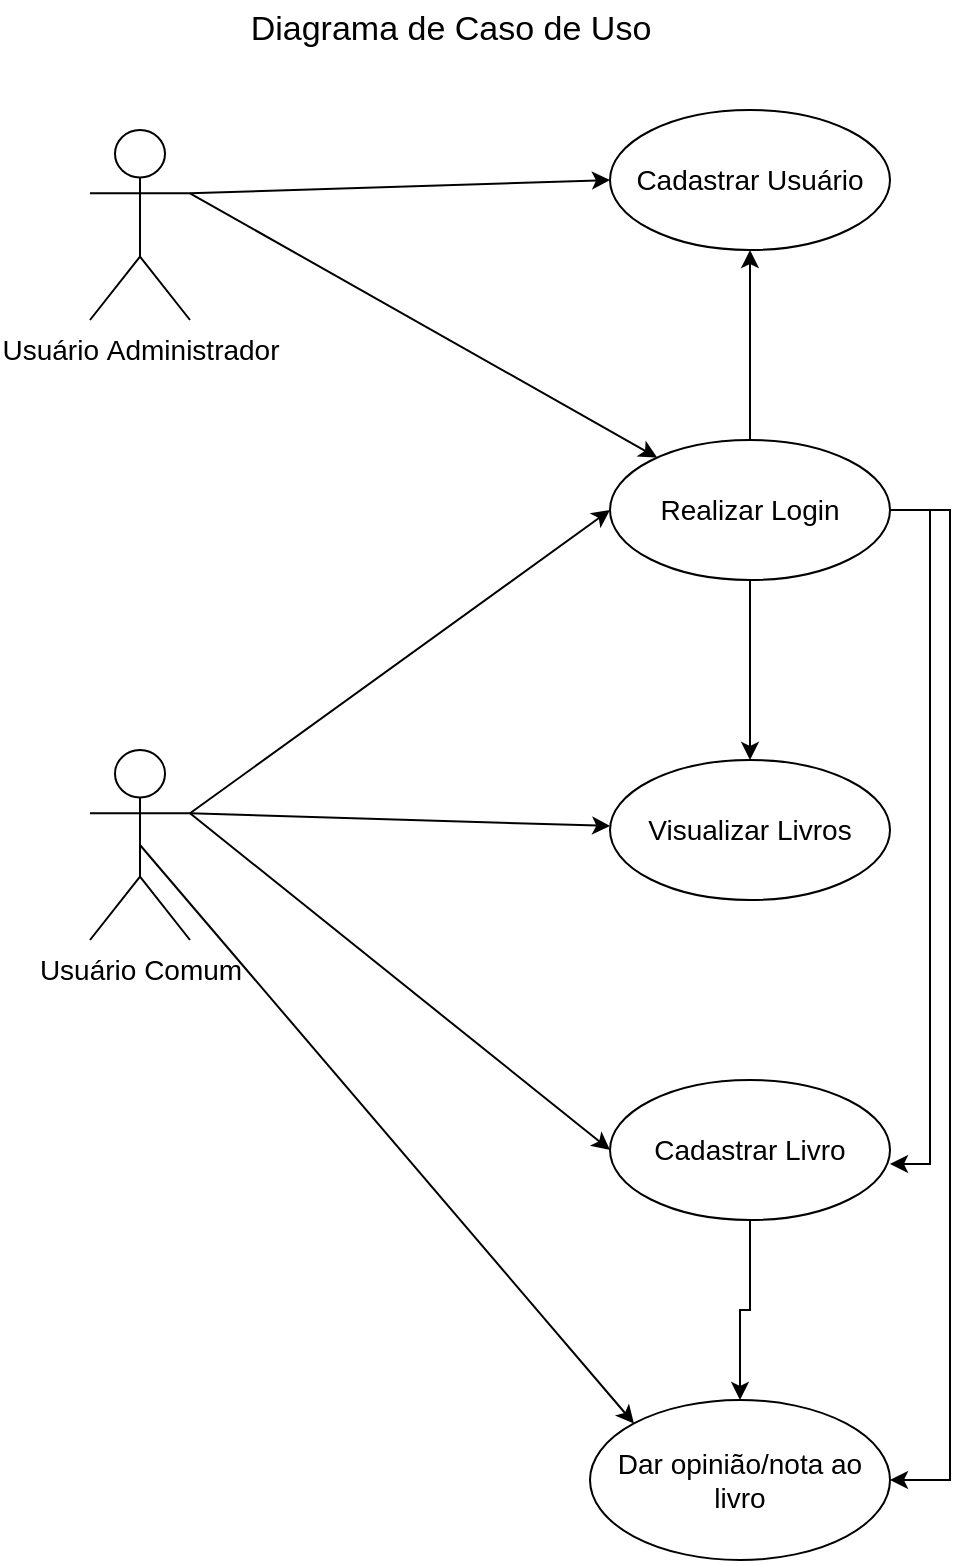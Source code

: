 <mxfile version="22.1.4" type="google">
  <diagram name="Página-1" id="IV1TeUPkzYolM01_6o5y">
    <mxGraphModel grid="1" page="1" gridSize="10" guides="1" tooltips="1" connect="1" arrows="1" fold="1" pageScale="1" pageWidth="827" pageHeight="1169" math="0" shadow="0">
      <root>
        <mxCell id="0" />
        <mxCell id="1" parent="0" />
        <mxCell id="NlzmF4j_dyslXLul_nai-10" style="rounded=0;orthogonalLoop=1;jettySize=auto;html=1;exitX=1;exitY=0.333;exitDx=0;exitDy=0;exitPerimeter=0;entryX=0;entryY=0.5;entryDx=0;entryDy=0;" edge="1" parent="1" source="NlzmF4j_dyslXLul_nai-1" target="NlzmF4j_dyslXLul_nai-3">
          <mxGeometry relative="1" as="geometry" />
        </mxCell>
        <mxCell id="NlzmF4j_dyslXLul_nai-25" style="rounded=0;orthogonalLoop=1;jettySize=auto;html=1;exitX=1;exitY=0.333;exitDx=0;exitDy=0;exitPerimeter=0;" edge="1" parent="1" source="NlzmF4j_dyslXLul_nai-1" target="NlzmF4j_dyslXLul_nai-5">
          <mxGeometry relative="1" as="geometry" />
        </mxCell>
        <mxCell id="NlzmF4j_dyslXLul_nai-1" value="&lt;font style=&quot;font-size: 14px;&quot;&gt;Usuário&amp;nbsp;Administrador&lt;/font&gt;" style="shape=umlActor;verticalLabelPosition=bottom;verticalAlign=top;html=1;" vertex="1" parent="1">
          <mxGeometry x="50" y="85" width="50" height="95" as="geometry" />
        </mxCell>
        <mxCell id="NlzmF4j_dyslXLul_nai-7" style="rounded=0;orthogonalLoop=1;jettySize=auto;html=1;exitX=1;exitY=0.333;exitDx=0;exitDy=0;exitPerimeter=0;entryX=0;entryY=0.5;entryDx=0;entryDy=0;" edge="1" parent="1" source="NlzmF4j_dyslXLul_nai-2" target="NlzmF4j_dyslXLul_nai-6">
          <mxGeometry relative="1" as="geometry" />
        </mxCell>
        <mxCell id="NlzmF4j_dyslXLul_nai-8" style="rounded=0;orthogonalLoop=1;jettySize=auto;html=1;exitX=1;exitY=0.333;exitDx=0;exitDy=0;exitPerimeter=0;" edge="1" parent="1" source="NlzmF4j_dyslXLul_nai-2" target="NlzmF4j_dyslXLul_nai-4">
          <mxGeometry relative="1" as="geometry" />
        </mxCell>
        <mxCell id="NlzmF4j_dyslXLul_nai-9" style="rounded=0;orthogonalLoop=1;jettySize=auto;html=1;exitX=1;exitY=0.333;exitDx=0;exitDy=0;exitPerimeter=0;entryX=0;entryY=0.5;entryDx=0;entryDy=0;" edge="1" parent="1" source="NlzmF4j_dyslXLul_nai-2" target="NlzmF4j_dyslXLul_nai-5">
          <mxGeometry relative="1" as="geometry" />
        </mxCell>
        <mxCell id="Vy5-5-bJf9HyFria3AUo-2" style="rounded=0;orthogonalLoop=1;jettySize=auto;html=1;exitX=0.5;exitY=0.5;exitDx=0;exitDy=0;exitPerimeter=0;entryX=0;entryY=0;entryDx=0;entryDy=0;" edge="1" parent="1" source="NlzmF4j_dyslXLul_nai-2" target="NlzmF4j_dyslXLul_nai-18">
          <mxGeometry relative="1" as="geometry" />
        </mxCell>
        <mxCell id="NlzmF4j_dyslXLul_nai-2" value="&lt;font style=&quot;font-size: 14px;&quot;&gt;Usuário Comum&lt;/font&gt;" style="shape=umlActor;verticalLabelPosition=bottom;verticalAlign=top;html=1;" vertex="1" parent="1">
          <mxGeometry x="50" y="395" width="50" height="95" as="geometry" />
        </mxCell>
        <mxCell id="NlzmF4j_dyslXLul_nai-3" value="&lt;font style=&quot;font-size: 14px;&quot;&gt;Cadastrar Usuário&lt;/font&gt;" style="ellipse;whiteSpace=wrap;html=1;" vertex="1" parent="1">
          <mxGeometry x="310" y="75" width="140" height="70" as="geometry" />
        </mxCell>
        <mxCell id="NlzmF4j_dyslXLul_nai-4" value="&lt;font style=&quot;font-size: 14px;&quot;&gt;Visualizar Livros&lt;/font&gt;" style="ellipse;whiteSpace=wrap;html=1;" vertex="1" parent="1">
          <mxGeometry x="310" y="400" width="140" height="70" as="geometry" />
        </mxCell>
        <mxCell id="NlzmF4j_dyslXLul_nai-15" style="edgeStyle=orthogonalEdgeStyle;rounded=0;orthogonalLoop=1;jettySize=auto;html=1;exitX=0.5;exitY=0;exitDx=0;exitDy=0;entryX=0.5;entryY=1;entryDx=0;entryDy=0;" edge="1" parent="1" source="NlzmF4j_dyslXLul_nai-5" target="NlzmF4j_dyslXLul_nai-3">
          <mxGeometry relative="1" as="geometry" />
        </mxCell>
        <mxCell id="NlzmF4j_dyslXLul_nai-16" style="edgeStyle=orthogonalEdgeStyle;rounded=0;orthogonalLoop=1;jettySize=auto;html=1;exitX=0.5;exitY=1;exitDx=0;exitDy=0;entryX=0.5;entryY=0;entryDx=0;entryDy=0;" edge="1" parent="1" source="NlzmF4j_dyslXLul_nai-5" target="NlzmF4j_dyslXLul_nai-4">
          <mxGeometry relative="1" as="geometry" />
        </mxCell>
        <mxCell id="NlzmF4j_dyslXLul_nai-23" style="edgeStyle=entityRelationEdgeStyle;rounded=0;orthogonalLoop=1;jettySize=auto;html=1;exitX=1;exitY=0.5;exitDx=0;exitDy=0;entryX=1;entryY=0.5;entryDx=0;entryDy=0;" edge="1" parent="1" source="NlzmF4j_dyslXLul_nai-5" target="NlzmF4j_dyslXLul_nai-18">
          <mxGeometry relative="1" as="geometry" />
        </mxCell>
        <mxCell id="NlzmF4j_dyslXLul_nai-5" value="&lt;font style=&quot;font-size: 14px;&quot;&gt;Realizar Login&lt;/font&gt;" style="ellipse;whiteSpace=wrap;html=1;" vertex="1" parent="1">
          <mxGeometry x="310" y="240" width="140" height="70" as="geometry" />
        </mxCell>
        <mxCell id="NlzmF4j_dyslXLul_nai-20" style="edgeStyle=orthogonalEdgeStyle;rounded=0;orthogonalLoop=1;jettySize=auto;html=1;exitX=0.5;exitY=1;exitDx=0;exitDy=0;entryX=0.5;entryY=0;entryDx=0;entryDy=0;" edge="1" parent="1" source="NlzmF4j_dyslXLul_nai-6" target="NlzmF4j_dyslXLul_nai-18">
          <mxGeometry relative="1" as="geometry" />
        </mxCell>
        <mxCell id="NlzmF4j_dyslXLul_nai-6" value="&lt;font style=&quot;font-size: 14px;&quot;&gt;Cadastrar Livro &lt;/font&gt;" style="ellipse;whiteSpace=wrap;html=1;" vertex="1" parent="1">
          <mxGeometry x="310" y="560" width="140" height="70" as="geometry" />
        </mxCell>
        <mxCell id="NlzmF4j_dyslXLul_nai-13" value="Diagrama de Caso de Uso" style="text;html=1;align=center;verticalAlign=middle;resizable=0;points=[];autosize=1;strokeColor=none;fillColor=none;fontSize=17;" vertex="1" parent="1">
          <mxGeometry x="120" y="20" width="220" height="30" as="geometry" />
        </mxCell>
        <mxCell id="NlzmF4j_dyslXLul_nai-17" style="edgeStyle=orthogonalEdgeStyle;rounded=0;orthogonalLoop=1;jettySize=auto;html=1;exitX=1;exitY=0.5;exitDx=0;exitDy=0;entryX=1;entryY=0.6;entryDx=0;entryDy=0;entryPerimeter=0;" edge="1" parent="1" source="NlzmF4j_dyslXLul_nai-5" target="NlzmF4j_dyslXLul_nai-6">
          <mxGeometry relative="1" as="geometry" />
        </mxCell>
        <mxCell id="NlzmF4j_dyslXLul_nai-18" value="&lt;font style=&quot;font-size: 14px;&quot;&gt;Dar opinião/nota ao livro&lt;/font&gt;" style="ellipse;whiteSpace=wrap;html=1;" vertex="1" parent="1">
          <mxGeometry x="300" y="720" width="150" height="80" as="geometry" />
        </mxCell>
      </root>
    </mxGraphModel>
  </diagram>
</mxfile>
